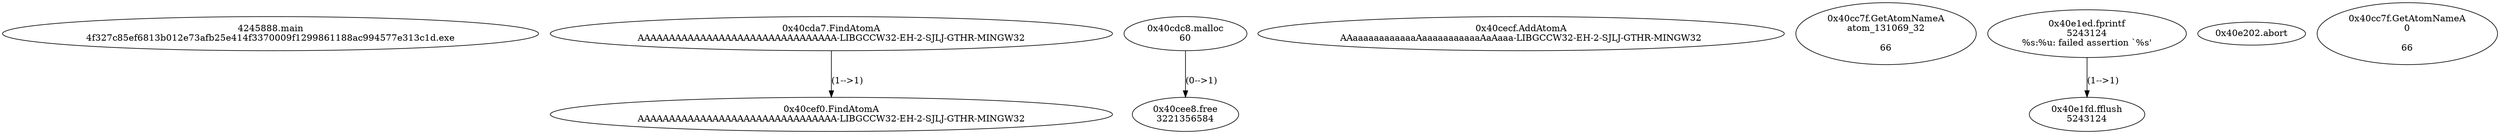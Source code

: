 // Global SCDG with merge call
digraph {
	0 [label="4245888.main
4f327c85ef6813b012e73afb25e414f3370009f1299861188ac994577e313c1d.exe"]
	1 [label="0x40cda7.FindAtomA
AAAAAAAAAAAAAAAAAAAAAAAAAAAAAAAA-LIBGCCW32-EH-2-SJLJ-GTHR-MINGW32"]
	2 [label="0x40cdc8.malloc
60"]
	3 [label="0x40cecf.AddAtomA
AAaaaaaaaaaaaaAaaaaaaaaaaaAaAaaa-LIBGCCW32-EH-2-SJLJ-GTHR-MINGW32"]
	4 [label="0x40cc7f.GetAtomNameA
atom_131069_32

66"]
	5 [label="0x40e1ed.fprintf
5243124
%s:%u: failed assertion `%s'
"]
	6 [label="0x40e1fd.fflush
5243124"]
	5 -> 6 [label="(1-->1)"]
	7 [label="0x40e202.abort
"]
	8 [label="0x40cee8.free
3221356584"]
	2 -> 8 [label="(0-->1)"]
	9 [label="0x40cef0.FindAtomA
AAAAAAAAAAAAAAAAAAAAAAAAAAAAAAAA-LIBGCCW32-EH-2-SJLJ-GTHR-MINGW32"]
	1 -> 9 [label="(1-->1)"]
	10 [label="0x40cc7f.GetAtomNameA
0

66"]
}
